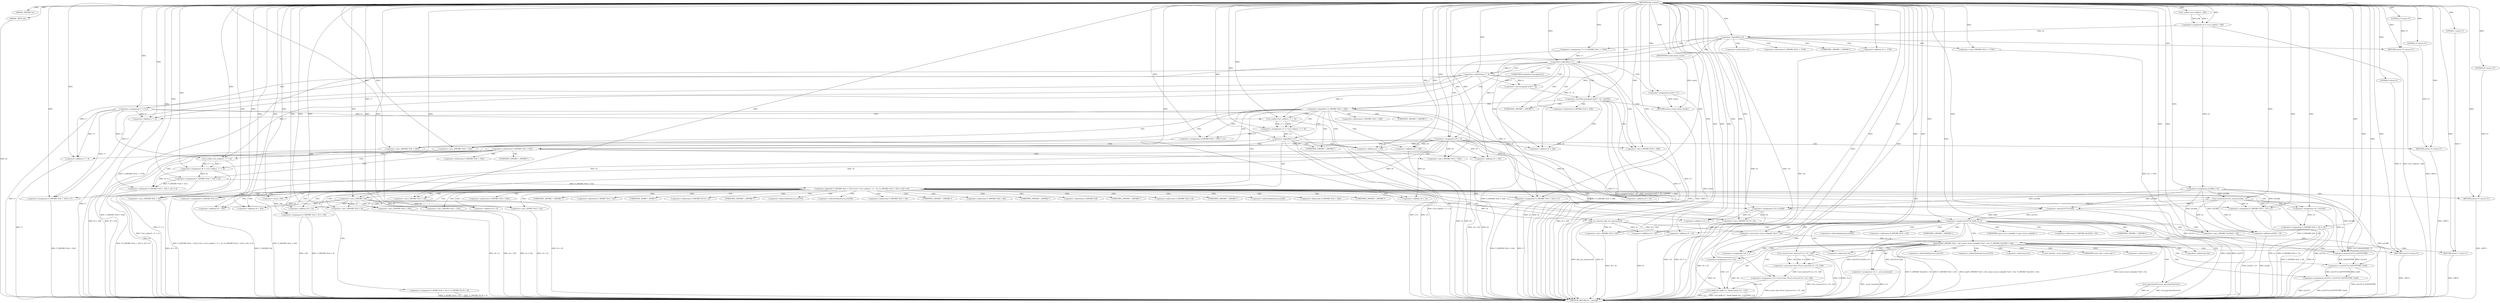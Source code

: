 digraph tftp_connect {  
"1000113" [label = "(METHOD,tftp_connect)" ]
"1000384" [label = "(METHOD_RETURN,int __fastcall)" ]
"1000114" [label = "(PARAM,_DWORD *a1)" ]
"1000115" [label = "(PARAM,_BYTE *a2)" ]
"1000129" [label = "(<operator>.assignment,v4 = Curl_ccalloc(1, 336))" ]
"1000131" [label = "(Curl_ccalloc,Curl_ccalloc(1, 336))" ]
"1000134" [label = "(<operator>.assignment,a1[188] = v4)" ]
"1000140" [label = "(<operator>.logicalNot,!v4)" ]
"1000142" [label = "(RETURN,return 27;,return 27;)" ]
"1000143" [label = "(LITERAL,27,return 27;)" ]
"1000144" [label = "(<operator>.assignment,v6 = v4)" ]
"1000147" [label = "(<operator>.assignment,v7 = *(_DWORD *)(*a1 + 1576))" ]
"1000150" [label = "(<operator>.cast,(_DWORD *)(*a1 + 1576))" ]
"1000152" [label = "(<operator>.addition,*a1 + 1576)" ]
"1000157" [label = "(<operator>.logicalNot,!v7)" ]
"1000160" [label = "(<operator>.assignment,v7 = 512)" ]
"1000165" [label = "(<operator>.logicalNot,!*(_DWORD *)(v6 + 328))" ]
"1000167" [label = "(<operator>.cast,(_DWORD *)(v6 + 328))" ]
"1000169" [label = "(<operator>.addition,v6 + 328)" ]
"1000173" [label = "(<operator>.assignment,v11 = Curl_ccalloc(1, v7 + 4))" ]
"1000175" [label = "(Curl_ccalloc,Curl_ccalloc(1, v7 + 4))" ]
"1000177" [label = "(<operator>.addition,v7 + 4)" ]
"1000180" [label = "(<operator>.assignment,*(_DWORD *)(v6 + 328) = v11)" ]
"1000182" [label = "(<operator>.cast,(_DWORD *)(v6 + 328))" ]
"1000184" [label = "(<operator>.addition,v6 + 328)" ]
"1000189" [label = "(<operator>.logicalNot,!v11)" ]
"1000191" [label = "(RETURN,return 27;,return 27;)" ]
"1000192" [label = "(LITERAL,27,return 27;)" ]
"1000194" [label = "(<operator>.logicalOr,*(_DWORD *)(v6 + 332) || (v8 = Curl_ccalloc(1, v7 + 4), (*(_DWORD *)(v6 + 332) = v8) != 0))" ]
"1000196" [label = "(<operator>.cast,(_DWORD *)(v6 + 332))" ]
"1000198" [label = "(<operator>.addition,v6 + 332)" ]
"1000202" [label = "(<operator>.assignment,v8 = Curl_ccalloc(1, v7 + 4))" ]
"1000204" [label = "(Curl_ccalloc,Curl_ccalloc(1, v7 + 4))" ]
"1000206" [label = "(<operator>.addition,v7 + 4)" ]
"1000209" [label = "(<operator>.notEquals,(*(_DWORD *)(v6 + 332) = v8) != 0)" ]
"1000210" [label = "(<operator>.assignment,*(_DWORD *)(v6 + 332) = v8)" ]
"1000212" [label = "(<operator>.cast,(_DWORD *)(v6 + 332))" ]
"1000214" [label = "(<operator>.addition,v6 + 332)" ]
"1000220" [label = "(Curl_conncontrol,Curl_conncontrol(a1, 1))" ]
"1000223" [label = "(<operator>.assignment,v9 = a1[105])" ]
"1000228" [label = "(<operator>.assignment,*(_DWORD *)(v6 + 16) = a1)" ]
"1000230" [label = "(<operator>.cast,(_DWORD *)(v6 + 16))" ]
"1000232" [label = "(<operator>.addition,v6 + 16)" ]
"1000236" [label = "(<operator>.assignment,*(_DWORD *)(v6 + 20) = v9)" ]
"1000238" [label = "(<operator>.cast,(_DWORD *)(v6 + 20))" ]
"1000240" [label = "(<operator>.addition,v6 + 20)" ]
"1000244" [label = "(<operator>.assignment,*(_DWORD *)v6 = 0)" ]
"1000246" [label = "(<operator>.cast,(_DWORD *)v6)" ]
"1000250" [label = "(<operator>.assignment,*(_DWORD *)(v6 + 8) = -100)" ]
"1000252" [label = "(<operator>.cast,(_DWORD *)(v6 + 8))" ]
"1000254" [label = "(<operator>.addition,v6 + 8)" ]
"1000257" [label = "(<operator>.minus,-100)" ]
"1000259" [label = "(<operator>.assignment,v10 = a1[20])" ]
"1000264" [label = "(<operator>.assignment,*(_DWORD *)(v6 + 320) = v7)" ]
"1000266" [label = "(<operator>.cast,(_DWORD *)(v6 + 320))" ]
"1000268" [label = "(<operator>.addition,v6 + 320)" ]
"1000272" [label = "(<operator>.assignment,*(_DWORD *)(v6 + 324) = v7)" ]
"1000274" [label = "(<operator>.cast,(_DWORD *)(v6 + 324))" ]
"1000276" [label = "(<operator>.addition,v6 + 324)" ]
"1000280" [label = "(<operator>.assignment,*(_WORD *)(v6 + 52) = *(_DWORD *)(v10 + 4))" ]
"1000282" [label = "(<operator>.cast,(_WORD *)(v6 + 52))" ]
"1000284" [label = "(<operator>.addition,v6 + 52)" ]
"1000288" [label = "(<operator>.cast,(_DWORD *)(v10 + 4))" ]
"1000290" [label = "(<operator>.addition,v10 + 4)" ]
"1000293" [label = "(tftp_set_timeouts,tftp_set_timeouts(v6))" ]
"1000296" [label = "(<operator>.equals,(a1[147] & 0x40) == 0)" ]
"1000297" [label = "(<operator>.and,a1[147] & 0x40)" ]
"1000305" [label = "(bind,bind(*(_DWORD *)(v6 + 20), (const struct sockaddr *)(v6 + 52), *(_DWORD *)(a1[20] + 16)))" ]
"1000307" [label = "(<operator>.cast,(_DWORD *)(v6 + 20))" ]
"1000309" [label = "(<operator>.addition,v6 + 20)" ]
"1000312" [label = "(<operator>.cast,(const struct sockaddr *)(v6 + 52))" ]
"1000314" [label = "(<operator>.addition,v6 + 52)" ]
"1000318" [label = "(<operator>.cast,(_DWORD *)(a1[20] + 16))" ]
"1000320" [label = "(<operator>.addition,a1[20] + 16)" ]
"1000326" [label = "(<operator>.assignment,v13 = *a1)" ]
"1000330" [label = "(<operator>.assignment,v12 = _errno_location())" ]
"1000333" [label = "(<operator>.assignment,v14 = (const char *)Curl_strerror(*v12, v15, 128))" ]
"1000335" [label = "(<operator>.cast,(const char *)Curl_strerror(*v12, v15, 128))" ]
"1000337" [label = "(Curl_strerror,Curl_strerror(*v12, v15, 128))" ]
"1000342" [label = "(Curl_failf,Curl_failf(v13, \"bind() failed; %s\", v14))" ]
"1000346" [label = "(RETURN,return 7;,return 7;)" ]
"1000347" [label = "(LITERAL,7,return 7;)" ]
"1000348" [label = "(<operator>.assignment,a1[147] = a1[147] & 0xFFFFFFBF | 0x40)" ]
"1000352" [label = "(<operator>.or,a1[147] & 0xFFFFFFBF | 0x40)" ]
"1000353" [label = "(<operator>.and,a1[147] & 0xFFFFFFBF)" ]
"1000359" [label = "(Curl_pgrsStartNow,Curl_pgrsStartNow(*a1))" ]
"1000362" [label = "(<operator>.assignment,*a2 = 1)" ]
"1000366" [label = "(RETURN,return 0;,return 0;)" ]
"1000367" [label = "(LITERAL,0,return 0;)" ]
"1000368" [label = "(RETURN,return 27;,return 27;)" ]
"1000369" [label = "(LITERAL,27,return 27;)" ]
"1000370" [label = "(<operator>.assignment,result = 71)" ]
"1000374" [label = "(<operator>.lessThan,(unsigned int)(v7 - 8) < 0xFFB1)" ]
"1000375" [label = "(<operator>.cast,(unsigned int)(v7 - 8))" ]
"1000377" [label = "(<operator>.subtraction,v7 - 8)" ]
"1000382" [label = "(RETURN,return result;,return result;)" ]
"1000383" [label = "(IDENTIFIER,result,return result;)" ]
"1000149" [label = "(<operator>.indirection,*(_DWORD *)(*a1 + 1576))" ]
"1000151" [label = "(UNKNOWN,_DWORD *,_DWORD *)" ]
"1000153" [label = "(<operator>.indirection,*a1)" ]
"1000166" [label = "(<operator>.indirection,*(_DWORD *)(v6 + 328))" ]
"1000168" [label = "(UNKNOWN,_DWORD *,_DWORD *)" ]
"1000181" [label = "(<operator>.indirection,*(_DWORD *)(v6 + 328))" ]
"1000183" [label = "(UNKNOWN,_DWORD *,_DWORD *)" ]
"1000195" [label = "(<operator>.indirection,*(_DWORD *)(v6 + 332))" ]
"1000197" [label = "(UNKNOWN,_DWORD *,_DWORD *)" ]
"1000211" [label = "(<operator>.indirection,*(_DWORD *)(v6 + 332))" ]
"1000213" [label = "(UNKNOWN,_DWORD *,_DWORD *)" ]
"1000225" [label = "(<operator>.indirectIndexAccess,a1[105])" ]
"1000229" [label = "(<operator>.indirection,*(_DWORD *)(v6 + 16))" ]
"1000231" [label = "(UNKNOWN,_DWORD *,_DWORD *)" ]
"1000237" [label = "(<operator>.indirection,*(_DWORD *)(v6 + 20))" ]
"1000239" [label = "(UNKNOWN,_DWORD *,_DWORD *)" ]
"1000245" [label = "(<operator>.indirection,*(_DWORD *)v6)" ]
"1000247" [label = "(UNKNOWN,_DWORD *,_DWORD *)" ]
"1000251" [label = "(<operator>.indirection,*(_DWORD *)(v6 + 8))" ]
"1000253" [label = "(UNKNOWN,_DWORD *,_DWORD *)" ]
"1000261" [label = "(<operator>.indirectIndexAccess,a1[20])" ]
"1000265" [label = "(<operator>.indirection,*(_DWORD *)(v6 + 320))" ]
"1000267" [label = "(UNKNOWN,_DWORD *,_DWORD *)" ]
"1000273" [label = "(<operator>.indirection,*(_DWORD *)(v6 + 324))" ]
"1000275" [label = "(UNKNOWN,_DWORD *,_DWORD *)" ]
"1000281" [label = "(<operator>.indirection,*(_WORD *)(v6 + 52))" ]
"1000283" [label = "(UNKNOWN,_WORD *,_WORD *)" ]
"1000287" [label = "(<operator>.indirection,*(_DWORD *)(v10 + 4))" ]
"1000289" [label = "(UNKNOWN,_DWORD *,_DWORD *)" ]
"1000298" [label = "(<operator>.indirectIndexAccess,a1[147])" ]
"1000306" [label = "(<operator>.indirection,*(_DWORD *)(v6 + 20))" ]
"1000308" [label = "(UNKNOWN,_DWORD *,_DWORD *)" ]
"1000313" [label = "(UNKNOWN,const struct sockaddr *,const struct sockaddr *)" ]
"1000317" [label = "(<operator>.indirection,*(_DWORD *)(a1[20] + 16))" ]
"1000319" [label = "(UNKNOWN,_DWORD *,_DWORD *)" ]
"1000321" [label = "(<operator>.indirectIndexAccess,a1[20])" ]
"1000328" [label = "(<operator>.indirection,*a1)" ]
"1000332" [label = "(_errno_location,_errno_location())" ]
"1000336" [label = "(UNKNOWN,const char *,const char *)" ]
"1000338" [label = "(<operator>.indirection,*v12)" ]
"1000349" [label = "(<operator>.indirectIndexAccess,a1[147])" ]
"1000354" [label = "(<operator>.indirectIndexAccess,a1[147])" ]
"1000360" [label = "(<operator>.indirection,*a1)" ]
"1000363" [label = "(<operator>.indirection,*a2)" ]
"1000376" [label = "(UNKNOWN,unsigned int,unsigned int)" ]
  "1000382" -> "1000384"  [ label = "DDG: <RET>"] 
  "1000346" -> "1000384"  [ label = "DDG: <RET>"] 
  "1000368" -> "1000384"  [ label = "DDG: <RET>"] 
  "1000191" -> "1000384"  [ label = "DDG: <RET>"] 
  "1000142" -> "1000384"  [ label = "DDG: <RET>"] 
  "1000180" -> "1000384"  [ label = "DDG: *(_DWORD *)(v6 + 328)"] 
  "1000293" -> "1000384"  [ label = "DDG: v6"] 
  "1000236" -> "1000384"  [ label = "DDG: v9"] 
  "1000160" -> "1000384"  [ label = "DDG: v7"] 
  "1000194" -> "1000384"  [ label = "DDG: *(_DWORD *)(v6 + 332) || (v8 = Curl_ccalloc(1, v7 + 4), (*(_DWORD *)(v6 + 332) = v8) != 0)"] 
  "1000342" -> "1000384"  [ label = "DDG: Curl_failf(v13, \"bind() failed; %s\", v14)"] 
  "1000374" -> "1000384"  [ label = "DDG: (unsigned int)(v7 - 8) < 0xFFB1"] 
  "1000333" -> "1000384"  [ label = "DDG: (const char *)Curl_strerror(*v12, v15, 128)"] 
  "1000198" -> "1000384"  [ label = "DDG: v6"] 
  "1000348" -> "1000384"  [ label = "DDG: a1[147] & 0xFFFFFFBF | 0x40"] 
  "1000189" -> "1000384"  [ label = "DDG: !v11"] 
  "1000165" -> "1000384"  [ label = "DDG: *(_DWORD *)(v6 + 328)"] 
  "1000352" -> "1000384"  [ label = "DDG: a1[147] & 0xFFFFFFBF"] 
  "1000320" -> "1000384"  [ label = "DDG: a1[20]"] 
  "1000335" -> "1000384"  [ label = "DDG: Curl_strerror(*v12, v15, 128)"] 
  "1000264" -> "1000384"  [ label = "DDG: *(_DWORD *)(v6 + 320)"] 
  "1000182" -> "1000384"  [ label = "DDG: v6 + 328"] 
  "1000210" -> "1000384"  [ label = "DDG: v8"] 
  "1000177" -> "1000384"  [ label = "DDG: v7"] 
  "1000157" -> "1000384"  [ label = "DDG: !v7"] 
  "1000228" -> "1000384"  [ label = "DDG: *(_DWORD *)(v6 + 16)"] 
  "1000288" -> "1000384"  [ label = "DDG: v10 + 4"] 
  "1000150" -> "1000384"  [ label = "DDG: *a1 + 1576"] 
  "1000220" -> "1000384"  [ label = "DDG: Curl_conncontrol(a1, 1)"] 
  "1000297" -> "1000384"  [ label = "DDG: a1[147]"] 
  "1000296" -> "1000384"  [ label = "DDG: (a1[147] & 0x40) == 0"] 
  "1000318" -> "1000384"  [ label = "DDG: a1[20] + 16"] 
  "1000212" -> "1000384"  [ label = "DDG: v6 + 332"] 
  "1000152" -> "1000384"  [ label = "DDG: *a1"] 
  "1000266" -> "1000384"  [ label = "DDG: v6 + 320"] 
  "1000147" -> "1000384"  [ label = "DDG: *(_DWORD *)(*a1 + 1576)"] 
  "1000342" -> "1000384"  [ label = "DDG: v14"] 
  "1000202" -> "1000384"  [ label = "DDG: Curl_ccalloc(1, v7 + 4)"] 
  "1000189" -> "1000384"  [ label = "DDG: v11"] 
  "1000214" -> "1000384"  [ label = "DDG: v6"] 
  "1000236" -> "1000384"  [ label = "DDG: *(_DWORD *)(v6 + 20)"] 
  "1000115" -> "1000384"  [ label = "DDG: a2"] 
  "1000377" -> "1000384"  [ label = "DDG: v7"] 
  "1000293" -> "1000384"  [ label = "DDG: tftp_set_timeouts(v6)"] 
  "1000230" -> "1000384"  [ label = "DDG: v6 + 16"] 
  "1000184" -> "1000384"  [ label = "DDG: v6"] 
  "1000206" -> "1000384"  [ label = "DDG: v7"] 
  "1000359" -> "1000384"  [ label = "DDG: Curl_pgrsStartNow(*a1)"] 
  "1000272" -> "1000384"  [ label = "DDG: v7"] 
  "1000129" -> "1000384"  [ label = "DDG: Curl_ccalloc(1, 336)"] 
  "1000312" -> "1000384"  [ label = "DDG: v6 + 52"] 
  "1000259" -> "1000384"  [ label = "DDG: a1[20]"] 
  "1000342" -> "1000384"  [ label = "DDG: v13"] 
  "1000290" -> "1000384"  [ label = "DDG: v10"] 
  "1000223" -> "1000384"  [ label = "DDG: a1[105]"] 
  "1000280" -> "1000384"  [ label = "DDG: *(_DWORD *)(v10 + 4)"] 
  "1000196" -> "1000384"  [ label = "DDG: v6 + 332"] 
  "1000305" -> "1000384"  [ label = "DDG: *(_DWORD *)(a1[20] + 16)"] 
  "1000330" -> "1000384"  [ label = "DDG: _errno_location()"] 
  "1000348" -> "1000384"  [ label = "DDG: a1[147]"] 
  "1000250" -> "1000384"  [ label = "DDG: -100"] 
  "1000209" -> "1000384"  [ label = "DDG: (*(_DWORD *)(v6 + 332) = v8) != 0"] 
  "1000314" -> "1000384"  [ label = "DDG: v6"] 
  "1000280" -> "1000384"  [ label = "DDG: *(_WORD *)(v6 + 52)"] 
  "1000134" -> "1000384"  [ label = "DDG: a1[188]"] 
  "1000140" -> "1000384"  [ label = "DDG: v4"] 
  "1000305" -> "1000384"  [ label = "DDG: *(_DWORD *)(v6 + 20)"] 
  "1000204" -> "1000384"  [ label = "DDG: v7 + 4"] 
  "1000326" -> "1000384"  [ label = "DDG: *a1"] 
  "1000272" -> "1000384"  [ label = "DDG: *(_DWORD *)(v6 + 324)"] 
  "1000175" -> "1000384"  [ label = "DDG: v7 + 4"] 
  "1000375" -> "1000384"  [ label = "DDG: v7 - 8"] 
  "1000167" -> "1000384"  [ label = "DDG: v6 + 328"] 
  "1000374" -> "1000384"  [ label = "DDG: (unsigned int)(v7 - 8)"] 
  "1000140" -> "1000384"  [ label = "DDG: !v4"] 
  "1000362" -> "1000384"  [ label = "DDG: *a2"] 
  "1000144" -> "1000384"  [ label = "DDG: v6"] 
  "1000282" -> "1000384"  [ label = "DDG: v6 + 52"] 
  "1000305" -> "1000384"  [ label = "DDG: bind(*(_DWORD *)(v6 + 20), (const struct sockaddr *)(v6 + 52), *(_DWORD *)(a1[20] + 16))"] 
  "1000337" -> "1000384"  [ label = "DDG: v15"] 
  "1000252" -> "1000384"  [ label = "DDG: v6 + 8"] 
  "1000307" -> "1000384"  [ label = "DDG: v6 + 20"] 
  "1000194" -> "1000384"  [ label = "DDG: *(_DWORD *)(v6 + 332)"] 
  "1000173" -> "1000384"  [ label = "DDG: Curl_ccalloc(1, v7 + 4)"] 
  "1000274" -> "1000384"  [ label = "DDG: v6 + 324"] 
  "1000296" -> "1000384"  [ label = "DDG: a1[147] & 0x40"] 
  "1000144" -> "1000384"  [ label = "DDG: v4"] 
  "1000238" -> "1000384"  [ label = "DDG: v6 + 20"] 
  "1000370" -> "1000384"  [ label = "DDG: result"] 
  "1000244" -> "1000384"  [ label = "DDG: *(_DWORD *)v6"] 
  "1000337" -> "1000384"  [ label = "DDG: *v12"] 
  "1000305" -> "1000384"  [ label = "DDG: (const struct sockaddr *)(v6 + 52)"] 
  "1000165" -> "1000384"  [ label = "DDG: !*(_DWORD *)(v6 + 328)"] 
  "1000228" -> "1000384"  [ label = "DDG: a1"] 
  "1000250" -> "1000384"  [ label = "DDG: *(_DWORD *)(v6 + 8)"] 
  "1000359" -> "1000384"  [ label = "DDG: *a1"] 
  "1000330" -> "1000384"  [ label = "DDG: v12"] 
  "1000366" -> "1000384"  [ label = "DDG: <RET>"] 
  "1000113" -> "1000114"  [ label = "DDG: "] 
  "1000113" -> "1000115"  [ label = "DDG: "] 
  "1000131" -> "1000129"  [ label = "DDG: 1"] 
  "1000131" -> "1000129"  [ label = "DDG: 336"] 
  "1000113" -> "1000129"  [ label = "DDG: "] 
  "1000113" -> "1000131"  [ label = "DDG: "] 
  "1000129" -> "1000134"  [ label = "DDG: v4"] 
  "1000113" -> "1000134"  [ label = "DDG: "] 
  "1000113" -> "1000140"  [ label = "DDG: "] 
  "1000129" -> "1000140"  [ label = "DDG: v4"] 
  "1000143" -> "1000142"  [ label = "DDG: 27"] 
  "1000113" -> "1000142"  [ label = "DDG: "] 
  "1000113" -> "1000143"  [ label = "DDG: "] 
  "1000140" -> "1000144"  [ label = "DDG: v4"] 
  "1000113" -> "1000144"  [ label = "DDG: "] 
  "1000113" -> "1000147"  [ label = "DDG: "] 
  "1000113" -> "1000150"  [ label = "DDG: "] 
  "1000113" -> "1000152"  [ label = "DDG: "] 
  "1000147" -> "1000157"  [ label = "DDG: v7"] 
  "1000113" -> "1000157"  [ label = "DDG: "] 
  "1000113" -> "1000160"  [ label = "DDG: "] 
  "1000144" -> "1000167"  [ label = "DDG: v6"] 
  "1000113" -> "1000167"  [ label = "DDG: "] 
  "1000144" -> "1000169"  [ label = "DDG: v6"] 
  "1000113" -> "1000169"  [ label = "DDG: "] 
  "1000175" -> "1000173"  [ label = "DDG: 1"] 
  "1000175" -> "1000173"  [ label = "DDG: v7 + 4"] 
  "1000113" -> "1000173"  [ label = "DDG: "] 
  "1000113" -> "1000175"  [ label = "DDG: "] 
  "1000160" -> "1000175"  [ label = "DDG: v7"] 
  "1000377" -> "1000175"  [ label = "DDG: v7"] 
  "1000160" -> "1000177"  [ label = "DDG: v7"] 
  "1000377" -> "1000177"  [ label = "DDG: v7"] 
  "1000113" -> "1000177"  [ label = "DDG: "] 
  "1000173" -> "1000180"  [ label = "DDG: v11"] 
  "1000113" -> "1000180"  [ label = "DDG: "] 
  "1000113" -> "1000182"  [ label = "DDG: "] 
  "1000144" -> "1000182"  [ label = "DDG: v6"] 
  "1000113" -> "1000184"  [ label = "DDG: "] 
  "1000144" -> "1000184"  [ label = "DDG: v6"] 
  "1000113" -> "1000189"  [ label = "DDG: "] 
  "1000173" -> "1000189"  [ label = "DDG: v11"] 
  "1000192" -> "1000191"  [ label = "DDG: 27"] 
  "1000113" -> "1000191"  [ label = "DDG: "] 
  "1000113" -> "1000192"  [ label = "DDG: "] 
  "1000210" -> "1000194"  [ label = "DDG: *(_DWORD *)(v6 + 332)"] 
  "1000113" -> "1000196"  [ label = "DDG: "] 
  "1000144" -> "1000196"  [ label = "DDG: v6"] 
  "1000113" -> "1000198"  [ label = "DDG: "] 
  "1000144" -> "1000198"  [ label = "DDG: v6"] 
  "1000204" -> "1000202"  [ label = "DDG: 1"] 
  "1000204" -> "1000202"  [ label = "DDG: v7 + 4"] 
  "1000113" -> "1000202"  [ label = "DDG: "] 
  "1000113" -> "1000204"  [ label = "DDG: "] 
  "1000160" -> "1000204"  [ label = "DDG: v7"] 
  "1000377" -> "1000204"  [ label = "DDG: v7"] 
  "1000160" -> "1000206"  [ label = "DDG: v7"] 
  "1000377" -> "1000206"  [ label = "DDG: v7"] 
  "1000113" -> "1000206"  [ label = "DDG: "] 
  "1000210" -> "1000209"  [ label = "DDG: *(_DWORD *)(v6 + 332)"] 
  "1000202" -> "1000209"  [ label = "DDG: v8"] 
  "1000113" -> "1000209"  [ label = "DDG: "] 
  "1000113" -> "1000212"  [ label = "DDG: "] 
  "1000144" -> "1000212"  [ label = "DDG: v6"] 
  "1000113" -> "1000214"  [ label = "DDG: "] 
  "1000144" -> "1000214"  [ label = "DDG: v6"] 
  "1000202" -> "1000210"  [ label = "DDG: v8"] 
  "1000113" -> "1000210"  [ label = "DDG: "] 
  "1000134" -> "1000220"  [ label = "DDG: a1[188]"] 
  "1000113" -> "1000220"  [ label = "DDG: "] 
  "1000220" -> "1000223"  [ label = "DDG: a1"] 
  "1000113" -> "1000223"  [ label = "DDG: "] 
  "1000220" -> "1000228"  [ label = "DDG: a1"] 
  "1000134" -> "1000228"  [ label = "DDG: a1[188]"] 
  "1000113" -> "1000228"  [ label = "DDG: "] 
  "1000113" -> "1000230"  [ label = "DDG: "] 
  "1000144" -> "1000230"  [ label = "DDG: v6"] 
  "1000113" -> "1000232"  [ label = "DDG: "] 
  "1000144" -> "1000232"  [ label = "DDG: v6"] 
  "1000223" -> "1000236"  [ label = "DDG: v9"] 
  "1000113" -> "1000236"  [ label = "DDG: "] 
  "1000113" -> "1000238"  [ label = "DDG: "] 
  "1000144" -> "1000238"  [ label = "DDG: v6"] 
  "1000113" -> "1000240"  [ label = "DDG: "] 
  "1000144" -> "1000240"  [ label = "DDG: v6"] 
  "1000113" -> "1000244"  [ label = "DDG: "] 
  "1000113" -> "1000246"  [ label = "DDG: "] 
  "1000144" -> "1000246"  [ label = "DDG: v6"] 
  "1000257" -> "1000250"  [ label = "DDG: 100"] 
  "1000246" -> "1000252"  [ label = "DDG: v6"] 
  "1000113" -> "1000252"  [ label = "DDG: "] 
  "1000246" -> "1000254"  [ label = "DDG: v6"] 
  "1000113" -> "1000254"  [ label = "DDG: "] 
  "1000113" -> "1000257"  [ label = "DDG: "] 
  "1000220" -> "1000259"  [ label = "DDG: a1"] 
  "1000134" -> "1000259"  [ label = "DDG: a1[188]"] 
  "1000113" -> "1000259"  [ label = "DDG: "] 
  "1000160" -> "1000264"  [ label = "DDG: v7"] 
  "1000377" -> "1000264"  [ label = "DDG: v7"] 
  "1000113" -> "1000264"  [ label = "DDG: "] 
  "1000113" -> "1000266"  [ label = "DDG: "] 
  "1000246" -> "1000266"  [ label = "DDG: v6"] 
  "1000113" -> "1000268"  [ label = "DDG: "] 
  "1000246" -> "1000268"  [ label = "DDG: v6"] 
  "1000113" -> "1000272"  [ label = "DDG: "] 
  "1000160" -> "1000272"  [ label = "DDG: v7"] 
  "1000377" -> "1000272"  [ label = "DDG: v7"] 
  "1000113" -> "1000274"  [ label = "DDG: "] 
  "1000246" -> "1000274"  [ label = "DDG: v6"] 
  "1000113" -> "1000276"  [ label = "DDG: "] 
  "1000246" -> "1000276"  [ label = "DDG: v6"] 
  "1000113" -> "1000282"  [ label = "DDG: "] 
  "1000246" -> "1000282"  [ label = "DDG: v6"] 
  "1000113" -> "1000284"  [ label = "DDG: "] 
  "1000246" -> "1000284"  [ label = "DDG: v6"] 
  "1000259" -> "1000288"  [ label = "DDG: v10"] 
  "1000113" -> "1000288"  [ label = "DDG: "] 
  "1000259" -> "1000290"  [ label = "DDG: v10"] 
  "1000113" -> "1000290"  [ label = "DDG: "] 
  "1000113" -> "1000293"  [ label = "DDG: "] 
  "1000246" -> "1000293"  [ label = "DDG: v6"] 
  "1000297" -> "1000296"  [ label = "DDG: a1[147]"] 
  "1000297" -> "1000296"  [ label = "DDG: 0x40"] 
  "1000220" -> "1000297"  [ label = "DDG: a1"] 
  "1000134" -> "1000297"  [ label = "DDG: a1[188]"] 
  "1000113" -> "1000297"  [ label = "DDG: "] 
  "1000113" -> "1000296"  [ label = "DDG: "] 
  "1000236" -> "1000305"  [ label = "DDG: *(_DWORD *)(v6 + 20)"] 
  "1000293" -> "1000307"  [ label = "DDG: v6"] 
  "1000113" -> "1000307"  [ label = "DDG: "] 
  "1000293" -> "1000309"  [ label = "DDG: v6"] 
  "1000113" -> "1000309"  [ label = "DDG: "] 
  "1000312" -> "1000305"  [ label = "DDG: v6 + 52"] 
  "1000113" -> "1000312"  [ label = "DDG: "] 
  "1000293" -> "1000312"  [ label = "DDG: v6"] 
  "1000113" -> "1000314"  [ label = "DDG: "] 
  "1000293" -> "1000314"  [ label = "DDG: v6"] 
  "1000220" -> "1000318"  [ label = "DDG: a1"] 
  "1000134" -> "1000318"  [ label = "DDG: a1[188]"] 
  "1000113" -> "1000318"  [ label = "DDG: "] 
  "1000220" -> "1000320"  [ label = "DDG: a1"] 
  "1000134" -> "1000320"  [ label = "DDG: a1[188]"] 
  "1000113" -> "1000320"  [ label = "DDG: "] 
  "1000113" -> "1000326"  [ label = "DDG: "] 
  "1000113" -> "1000330"  [ label = "DDG: "] 
  "1000335" -> "1000333"  [ label = "DDG: Curl_strerror(*v12, v15, 128)"] 
  "1000113" -> "1000333"  [ label = "DDG: "] 
  "1000337" -> "1000335"  [ label = "DDG: *v12"] 
  "1000337" -> "1000335"  [ label = "DDG: v15"] 
  "1000337" -> "1000335"  [ label = "DDG: 128"] 
  "1000113" -> "1000337"  [ label = "DDG: "] 
  "1000326" -> "1000342"  [ label = "DDG: v13"] 
  "1000113" -> "1000342"  [ label = "DDG: "] 
  "1000333" -> "1000342"  [ label = "DDG: v14"] 
  "1000347" -> "1000346"  [ label = "DDG: 7"] 
  "1000113" -> "1000346"  [ label = "DDG: "] 
  "1000113" -> "1000347"  [ label = "DDG: "] 
  "1000352" -> "1000348"  [ label = "DDG: a1[147] & 0xFFFFFFBF"] 
  "1000352" -> "1000348"  [ label = "DDG: 0x40"] 
  "1000353" -> "1000352"  [ label = "DDG: a1[147]"] 
  "1000353" -> "1000352"  [ label = "DDG: 0xFFFFFFBF"] 
  "1000297" -> "1000353"  [ label = "DDG: a1[147]"] 
  "1000220" -> "1000353"  [ label = "DDG: a1"] 
  "1000134" -> "1000353"  [ label = "DDG: a1[188]"] 
  "1000113" -> "1000353"  [ label = "DDG: "] 
  "1000113" -> "1000352"  [ label = "DDG: "] 
  "1000113" -> "1000362"  [ label = "DDG: "] 
  "1000367" -> "1000366"  [ label = "DDG: 0"] 
  "1000113" -> "1000366"  [ label = "DDG: "] 
  "1000113" -> "1000367"  [ label = "DDG: "] 
  "1000369" -> "1000368"  [ label = "DDG: 27"] 
  "1000113" -> "1000368"  [ label = "DDG: "] 
  "1000113" -> "1000369"  [ label = "DDG: "] 
  "1000113" -> "1000370"  [ label = "DDG: "] 
  "1000375" -> "1000374"  [ label = "DDG: v7 - 8"] 
  "1000377" -> "1000375"  [ label = "DDG: v7"] 
  "1000377" -> "1000375"  [ label = "DDG: 8"] 
  "1000157" -> "1000377"  [ label = "DDG: v7"] 
  "1000113" -> "1000377"  [ label = "DDG: "] 
  "1000113" -> "1000374"  [ label = "DDG: "] 
  "1000383" -> "1000382"  [ label = "DDG: result"] 
  "1000370" -> "1000382"  [ label = "DDG: result"] 
  "1000113" -> "1000383"  [ label = "DDG: "] 
  "1000140" -> "1000144"  [ label = "CDG: "] 
  "1000140" -> "1000142"  [ label = "CDG: "] 
  "1000140" -> "1000157"  [ label = "CDG: "] 
  "1000140" -> "1000153"  [ label = "CDG: "] 
  "1000140" -> "1000152"  [ label = "CDG: "] 
  "1000140" -> "1000151"  [ label = "CDG: "] 
  "1000140" -> "1000150"  [ label = "CDG: "] 
  "1000140" -> "1000149"  [ label = "CDG: "] 
  "1000140" -> "1000147"  [ label = "CDG: "] 
  "1000157" -> "1000160"  [ label = "CDG: "] 
  "1000157" -> "1000169"  [ label = "CDG: "] 
  "1000157" -> "1000168"  [ label = "CDG: "] 
  "1000157" -> "1000167"  [ label = "CDG: "] 
  "1000157" -> "1000166"  [ label = "CDG: "] 
  "1000157" -> "1000165"  [ label = "CDG: "] 
  "1000157" -> "1000377"  [ label = "CDG: "] 
  "1000157" -> "1000376"  [ label = "CDG: "] 
  "1000157" -> "1000375"  [ label = "CDG: "] 
  "1000157" -> "1000374"  [ label = "CDG: "] 
  "1000157" -> "1000370"  [ label = "CDG: "] 
  "1000165" -> "1000175"  [ label = "CDG: "] 
  "1000165" -> "1000173"  [ label = "CDG: "] 
  "1000165" -> "1000189"  [ label = "CDG: "] 
  "1000165" -> "1000184"  [ label = "CDG: "] 
  "1000165" -> "1000183"  [ label = "CDG: "] 
  "1000165" -> "1000182"  [ label = "CDG: "] 
  "1000165" -> "1000181"  [ label = "CDG: "] 
  "1000165" -> "1000180"  [ label = "CDG: "] 
  "1000165" -> "1000177"  [ label = "CDG: "] 
  "1000165" -> "1000198"  [ label = "CDG: "] 
  "1000165" -> "1000197"  [ label = "CDG: "] 
  "1000165" -> "1000196"  [ label = "CDG: "] 
  "1000165" -> "1000195"  [ label = "CDG: "] 
  "1000165" -> "1000194"  [ label = "CDG: "] 
  "1000189" -> "1000191"  [ label = "CDG: "] 
  "1000189" -> "1000198"  [ label = "CDG: "] 
  "1000189" -> "1000197"  [ label = "CDG: "] 
  "1000189" -> "1000196"  [ label = "CDG: "] 
  "1000189" -> "1000195"  [ label = "CDG: "] 
  "1000189" -> "1000194"  [ label = "CDG: "] 
  "1000194" -> "1000223"  [ label = "CDG: "] 
  "1000194" -> "1000220"  [ label = "CDG: "] 
  "1000194" -> "1000240"  [ label = "CDG: "] 
  "1000194" -> "1000239"  [ label = "CDG: "] 
  "1000194" -> "1000238"  [ label = "CDG: "] 
  "1000194" -> "1000237"  [ label = "CDG: "] 
  "1000194" -> "1000236"  [ label = "CDG: "] 
  "1000194" -> "1000232"  [ label = "CDG: "] 
  "1000194" -> "1000231"  [ label = "CDG: "] 
  "1000194" -> "1000230"  [ label = "CDG: "] 
  "1000194" -> "1000229"  [ label = "CDG: "] 
  "1000194" -> "1000228"  [ label = "CDG: "] 
  "1000194" -> "1000225"  [ label = "CDG: "] 
  "1000194" -> "1000254"  [ label = "CDG: "] 
  "1000194" -> "1000253"  [ label = "CDG: "] 
  "1000194" -> "1000252"  [ label = "CDG: "] 
  "1000194" -> "1000251"  [ label = "CDG: "] 
  "1000194" -> "1000250"  [ label = "CDG: "] 
  "1000194" -> "1000247"  [ label = "CDG: "] 
  "1000194" -> "1000246"  [ label = "CDG: "] 
  "1000194" -> "1000245"  [ label = "CDG: "] 
  "1000194" -> "1000244"  [ label = "CDG: "] 
  "1000194" -> "1000272"  [ label = "CDG: "] 
  "1000194" -> "1000268"  [ label = "CDG: "] 
  "1000194" -> "1000267"  [ label = "CDG: "] 
  "1000194" -> "1000266"  [ label = "CDG: "] 
  "1000194" -> "1000265"  [ label = "CDG: "] 
  "1000194" -> "1000264"  [ label = "CDG: "] 
  "1000194" -> "1000261"  [ label = "CDG: "] 
  "1000194" -> "1000259"  [ label = "CDG: "] 
  "1000194" -> "1000257"  [ label = "CDG: "] 
  "1000194" -> "1000288"  [ label = "CDG: "] 
  "1000194" -> "1000287"  [ label = "CDG: "] 
  "1000194" -> "1000284"  [ label = "CDG: "] 
  "1000194" -> "1000283"  [ label = "CDG: "] 
  "1000194" -> "1000282"  [ label = "CDG: "] 
  "1000194" -> "1000281"  [ label = "CDG: "] 
  "1000194" -> "1000280"  [ label = "CDG: "] 
  "1000194" -> "1000276"  [ label = "CDG: "] 
  "1000194" -> "1000275"  [ label = "CDG: "] 
  "1000194" -> "1000274"  [ label = "CDG: "] 
  "1000194" -> "1000273"  [ label = "CDG: "] 
  "1000194" -> "1000298"  [ label = "CDG: "] 
  "1000194" -> "1000297"  [ label = "CDG: "] 
  "1000194" -> "1000296"  [ label = "CDG: "] 
  "1000194" -> "1000293"  [ label = "CDG: "] 
  "1000194" -> "1000290"  [ label = "CDG: "] 
  "1000194" -> "1000289"  [ label = "CDG: "] 
  "1000194" -> "1000368"  [ label = "CDG: "] 
  "1000195" -> "1000206"  [ label = "CDG: "] 
  "1000195" -> "1000204"  [ label = "CDG: "] 
  "1000195" -> "1000202"  [ label = "CDG: "] 
  "1000195" -> "1000214"  [ label = "CDG: "] 
  "1000195" -> "1000213"  [ label = "CDG: "] 
  "1000195" -> "1000212"  [ label = "CDG: "] 
  "1000195" -> "1000211"  [ label = "CDG: "] 
  "1000195" -> "1000210"  [ label = "CDG: "] 
  "1000195" -> "1000209"  [ label = "CDG: "] 
  "1000296" -> "1000320"  [ label = "CDG: "] 
  "1000296" -> "1000319"  [ label = "CDG: "] 
  "1000296" -> "1000318"  [ label = "CDG: "] 
  "1000296" -> "1000317"  [ label = "CDG: "] 
  "1000296" -> "1000314"  [ label = "CDG: "] 
  "1000296" -> "1000313"  [ label = "CDG: "] 
  "1000296" -> "1000312"  [ label = "CDG: "] 
  "1000296" -> "1000309"  [ label = "CDG: "] 
  "1000296" -> "1000308"  [ label = "CDG: "] 
  "1000296" -> "1000307"  [ label = "CDG: "] 
  "1000296" -> "1000306"  [ label = "CDG: "] 
  "1000296" -> "1000305"  [ label = "CDG: "] 
  "1000296" -> "1000321"  [ label = "CDG: "] 
  "1000296" -> "1000366"  [ label = "CDG: "] 
  "1000296" -> "1000363"  [ label = "CDG: "] 
  "1000296" -> "1000362"  [ label = "CDG: "] 
  "1000296" -> "1000360"  [ label = "CDG: "] 
  "1000296" -> "1000359"  [ label = "CDG: "] 
  "1000305" -> "1000336"  [ label = "CDG: "] 
  "1000305" -> "1000335"  [ label = "CDG: "] 
  "1000305" -> "1000333"  [ label = "CDG: "] 
  "1000305" -> "1000332"  [ label = "CDG: "] 
  "1000305" -> "1000330"  [ label = "CDG: "] 
  "1000305" -> "1000328"  [ label = "CDG: "] 
  "1000305" -> "1000326"  [ label = "CDG: "] 
  "1000305" -> "1000352"  [ label = "CDG: "] 
  "1000305" -> "1000349"  [ label = "CDG: "] 
  "1000305" -> "1000348"  [ label = "CDG: "] 
  "1000305" -> "1000346"  [ label = "CDG: "] 
  "1000305" -> "1000342"  [ label = "CDG: "] 
  "1000305" -> "1000338"  [ label = "CDG: "] 
  "1000305" -> "1000337"  [ label = "CDG: "] 
  "1000305" -> "1000366"  [ label = "CDG: "] 
  "1000305" -> "1000363"  [ label = "CDG: "] 
  "1000305" -> "1000362"  [ label = "CDG: "] 
  "1000305" -> "1000360"  [ label = "CDG: "] 
  "1000305" -> "1000359"  [ label = "CDG: "] 
  "1000305" -> "1000354"  [ label = "CDG: "] 
  "1000305" -> "1000353"  [ label = "CDG: "] 
  "1000374" -> "1000169"  [ label = "CDG: "] 
  "1000374" -> "1000168"  [ label = "CDG: "] 
  "1000374" -> "1000167"  [ label = "CDG: "] 
  "1000374" -> "1000166"  [ label = "CDG: "] 
  "1000374" -> "1000165"  [ label = "CDG: "] 
  "1000374" -> "1000382"  [ label = "CDG: "] 
}

